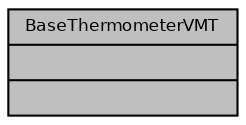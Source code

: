 digraph "BaseThermometerVMT"
{
  bgcolor="transparent";
  edge [fontname="Helvetica",fontsize="8",labelfontname="Helvetica",labelfontsize="8"];
  node [fontname="Helvetica",fontsize="8",shape=record];
  Node1 [label="{BaseThermometerVMT\n||}",height=0.2,width=0.4,color="black", fillcolor="grey75", style="filled", fontcolor="black"];
}
